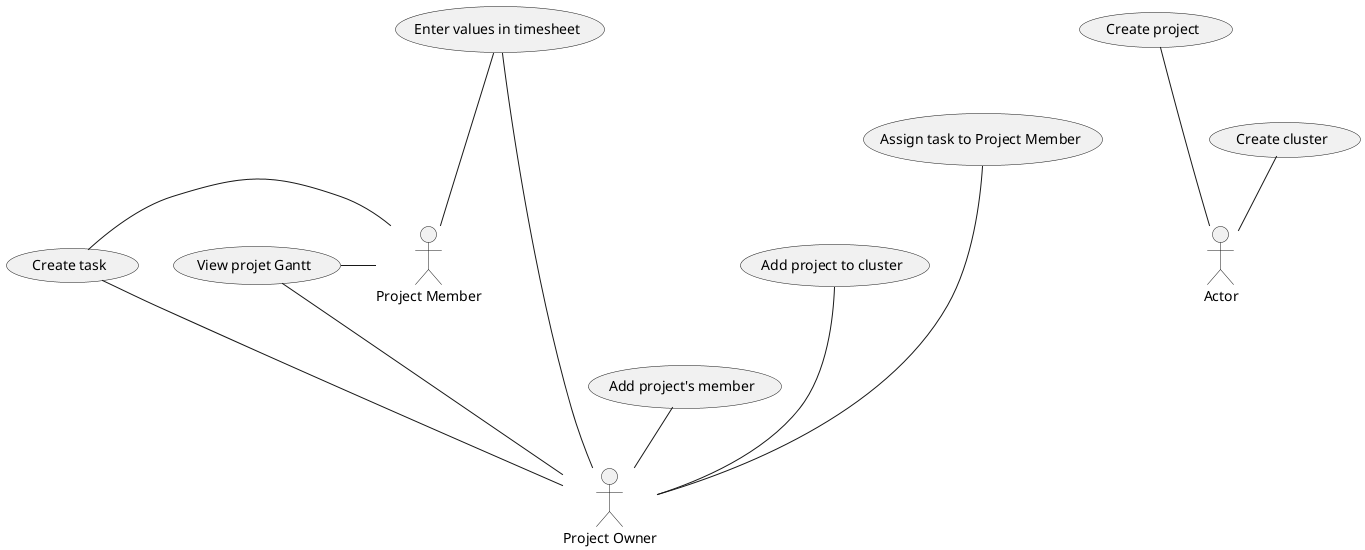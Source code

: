 @startuml

(Create project) --- :Actor:
(Create cluster) -- :Actor:
(Add project's member) -- :Project Owner:
(Add project to cluster) --- :Project Owner:
(Enter values in timesheet) --- :Project Member:
(Enter values in timesheet) --- :Project Owner:
(Create task) - :Project Member:
(Create task) --- :Project Owner:
(Assign task to Project Member) ---- :Project Owner:
(View projet Gantt) - :Project Member:
(View projet Gantt) --- :Project Owner:

@enduml